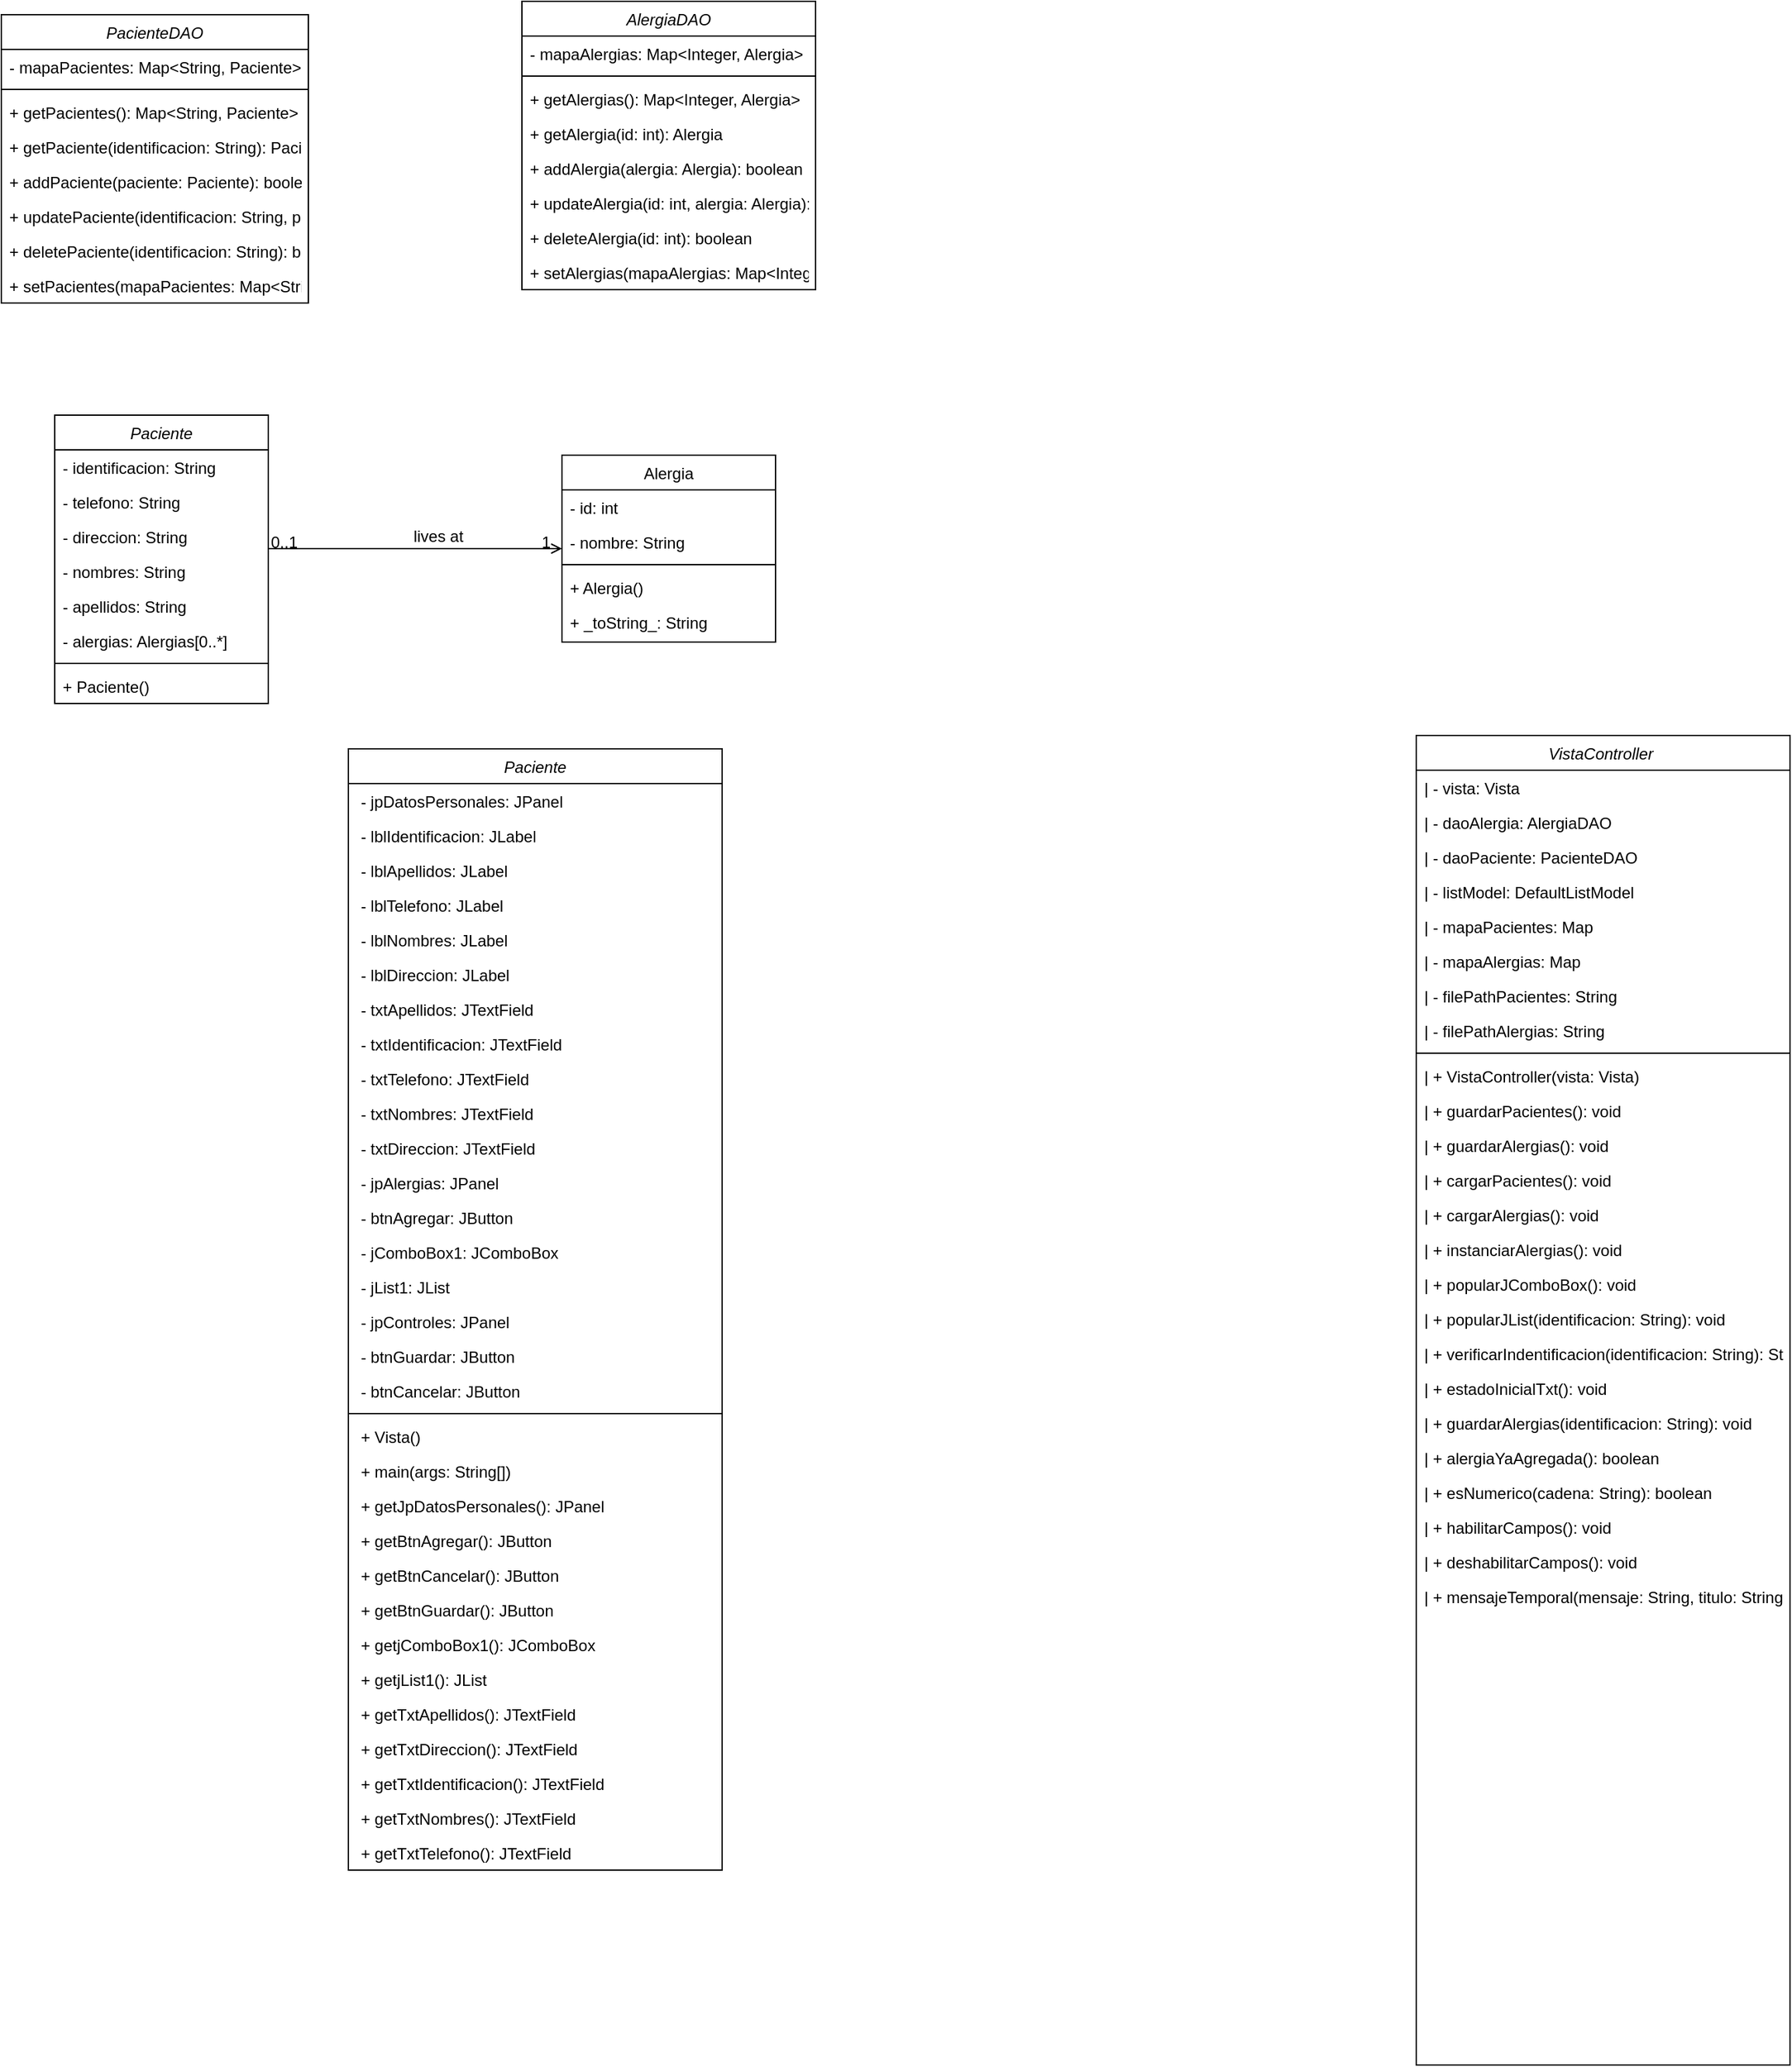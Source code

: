 <mxfile version="21.5.0" type="github">
  <diagram id="C5RBs43oDa-KdzZeNtuy" name="Page-1">
    <mxGraphModel dx="519" dy="454" grid="1" gridSize="10" guides="1" tooltips="1" connect="1" arrows="1" fold="1" page="1" pageScale="1" pageWidth="827" pageHeight="1169" math="0" shadow="0">
      <root>
        <mxCell id="WIyWlLk6GJQsqaUBKTNV-0" />
        <mxCell id="WIyWlLk6GJQsqaUBKTNV-1" parent="WIyWlLk6GJQsqaUBKTNV-0" />
        <mxCell id="zkfFHV4jXpPFQw0GAbJ--0" value="Paciente" style="swimlane;fontStyle=2;align=center;verticalAlign=top;childLayout=stackLayout;horizontal=1;startSize=26;horizontalStack=0;resizeParent=1;resizeLast=0;collapsible=1;marginBottom=0;rounded=0;shadow=0;strokeWidth=1;" parent="WIyWlLk6GJQsqaUBKTNV-1" vertex="1">
          <mxGeometry x="80" y="490" width="160" height="216" as="geometry">
            <mxRectangle x="230" y="140" width="160" height="26" as="alternateBounds" />
          </mxGeometry>
        </mxCell>
        <mxCell id="Fo8Hn0JsbYE0XklmhO-D-3" value="- identificacion: String" style="text;align=left;verticalAlign=top;spacingLeft=4;spacingRight=4;overflow=hidden;rotatable=0;points=[[0,0.5],[1,0.5]];portConstraint=eastwest;" vertex="1" parent="zkfFHV4jXpPFQw0GAbJ--0">
          <mxGeometry y="26" width="160" height="26" as="geometry" />
        </mxCell>
        <mxCell id="Fo8Hn0JsbYE0XklmhO-D-2" value="- telefono: String" style="text;align=left;verticalAlign=top;spacingLeft=4;spacingRight=4;overflow=hidden;rotatable=0;points=[[0,0.5],[1,0.5]];portConstraint=eastwest;" vertex="1" parent="zkfFHV4jXpPFQw0GAbJ--0">
          <mxGeometry y="52" width="160" height="26" as="geometry" />
        </mxCell>
        <mxCell id="Fo8Hn0JsbYE0XklmhO-D-1" value="- direccion: String" style="text;align=left;verticalAlign=top;spacingLeft=4;spacingRight=4;overflow=hidden;rotatable=0;points=[[0,0.5],[1,0.5]];portConstraint=eastwest;" vertex="1" parent="zkfFHV4jXpPFQw0GAbJ--0">
          <mxGeometry y="78" width="160" height="26" as="geometry" />
        </mxCell>
        <mxCell id="zkfFHV4jXpPFQw0GAbJ--1" value="- nombres: String" style="text;align=left;verticalAlign=top;spacingLeft=4;spacingRight=4;overflow=hidden;rotatable=0;points=[[0,0.5],[1,0.5]];portConstraint=eastwest;" parent="zkfFHV4jXpPFQw0GAbJ--0" vertex="1">
          <mxGeometry y="104" width="160" height="26" as="geometry" />
        </mxCell>
        <mxCell id="Fo8Hn0JsbYE0XklmhO-D-0" value="- apellidos: String" style="text;align=left;verticalAlign=top;spacingLeft=4;spacingRight=4;overflow=hidden;rotatable=0;points=[[0,0.5],[1,0.5]];portConstraint=eastwest;" vertex="1" parent="zkfFHV4jXpPFQw0GAbJ--0">
          <mxGeometry y="130" width="160" height="26" as="geometry" />
        </mxCell>
        <mxCell id="Fo8Hn0JsbYE0XklmhO-D-7" value="- alergias: Alergias[0..*]" style="text;align=left;verticalAlign=top;spacingLeft=4;spacingRight=4;overflow=hidden;rotatable=0;points=[[0,0.5],[1,0.5]];portConstraint=eastwest;" vertex="1" parent="zkfFHV4jXpPFQw0GAbJ--0">
          <mxGeometry y="156" width="160" height="26" as="geometry" />
        </mxCell>
        <mxCell id="zkfFHV4jXpPFQw0GAbJ--4" value="" style="line;html=1;strokeWidth=1;align=left;verticalAlign=middle;spacingTop=-1;spacingLeft=3;spacingRight=3;rotatable=0;labelPosition=right;points=[];portConstraint=eastwest;" parent="zkfFHV4jXpPFQw0GAbJ--0" vertex="1">
          <mxGeometry y="182" width="160" height="8" as="geometry" />
        </mxCell>
        <mxCell id="zkfFHV4jXpPFQw0GAbJ--5" value="+ Paciente()" style="text;align=left;verticalAlign=top;spacingLeft=4;spacingRight=4;overflow=hidden;rotatable=0;points=[[0,0.5],[1,0.5]];portConstraint=eastwest;" parent="zkfFHV4jXpPFQw0GAbJ--0" vertex="1">
          <mxGeometry y="190" width="160" height="26" as="geometry" />
        </mxCell>
        <mxCell id="zkfFHV4jXpPFQw0GAbJ--17" value="Alergia" style="swimlane;fontStyle=0;align=center;verticalAlign=top;childLayout=stackLayout;horizontal=1;startSize=26;horizontalStack=0;resizeParent=1;resizeLast=0;collapsible=1;marginBottom=0;rounded=0;shadow=0;strokeWidth=1;" parent="WIyWlLk6GJQsqaUBKTNV-1" vertex="1">
          <mxGeometry x="460" y="520" width="160" height="140" as="geometry">
            <mxRectangle x="550" y="140" width="160" height="26" as="alternateBounds" />
          </mxGeometry>
        </mxCell>
        <mxCell id="Fo8Hn0JsbYE0XklmhO-D-6" value="- id: int" style="text;align=left;verticalAlign=top;spacingLeft=4;spacingRight=4;overflow=hidden;rotatable=0;points=[[0,0.5],[1,0.5]];portConstraint=eastwest;" vertex="1" parent="zkfFHV4jXpPFQw0GAbJ--17">
          <mxGeometry y="26" width="160" height="26" as="geometry" />
        </mxCell>
        <mxCell id="Fo8Hn0JsbYE0XklmhO-D-5" value="- nombre: String" style="text;align=left;verticalAlign=top;spacingLeft=4;spacingRight=4;overflow=hidden;rotatable=0;points=[[0,0.5],[1,0.5]];portConstraint=eastwest;" vertex="1" parent="zkfFHV4jXpPFQw0GAbJ--17">
          <mxGeometry y="52" width="160" height="26" as="geometry" />
        </mxCell>
        <mxCell id="zkfFHV4jXpPFQw0GAbJ--23" value="" style="line;html=1;strokeWidth=1;align=left;verticalAlign=middle;spacingTop=-1;spacingLeft=3;spacingRight=3;rotatable=0;labelPosition=right;points=[];portConstraint=eastwest;" parent="zkfFHV4jXpPFQw0GAbJ--17" vertex="1">
          <mxGeometry y="78" width="160" height="8" as="geometry" />
        </mxCell>
        <mxCell id="Fo8Hn0JsbYE0XklmhO-D-10" value="+ Alergia()" style="text;align=left;verticalAlign=top;spacingLeft=4;spacingRight=4;overflow=hidden;rotatable=0;points=[[0,0.5],[1,0.5]];portConstraint=eastwest;" vertex="1" parent="zkfFHV4jXpPFQw0GAbJ--17">
          <mxGeometry y="86" width="160" height="26" as="geometry" />
        </mxCell>
        <mxCell id="Fo8Hn0JsbYE0XklmhO-D-8" value="+ _toString_: String" style="text;align=left;verticalAlign=top;spacingLeft=4;spacingRight=4;overflow=hidden;rotatable=0;points=[[0,0.5],[1,0.5]];portConstraint=eastwest;" vertex="1" parent="zkfFHV4jXpPFQw0GAbJ--17">
          <mxGeometry y="112" width="160" height="26" as="geometry" />
        </mxCell>
        <mxCell id="zkfFHV4jXpPFQw0GAbJ--26" value="" style="endArrow=open;shadow=0;strokeWidth=1;rounded=0;endFill=1;edgeStyle=elbowEdgeStyle;elbow=vertical;" parent="WIyWlLk6GJQsqaUBKTNV-1" source="zkfFHV4jXpPFQw0GAbJ--0" target="zkfFHV4jXpPFQw0GAbJ--17" edge="1">
          <mxGeometry x="0.5" y="41" relative="1" as="geometry">
            <mxPoint x="380" y="192" as="sourcePoint" />
            <mxPoint x="540" y="192" as="targetPoint" />
            <mxPoint x="-40" y="32" as="offset" />
          </mxGeometry>
        </mxCell>
        <mxCell id="zkfFHV4jXpPFQw0GAbJ--27" value="0..1" style="resizable=0;align=left;verticalAlign=bottom;labelBackgroundColor=none;fontSize=12;" parent="zkfFHV4jXpPFQw0GAbJ--26" connectable="0" vertex="1">
          <mxGeometry x="-1" relative="1" as="geometry">
            <mxPoint y="4" as="offset" />
          </mxGeometry>
        </mxCell>
        <mxCell id="zkfFHV4jXpPFQw0GAbJ--28" value="1" style="resizable=0;align=right;verticalAlign=bottom;labelBackgroundColor=none;fontSize=12;" parent="zkfFHV4jXpPFQw0GAbJ--26" connectable="0" vertex="1">
          <mxGeometry x="1" relative="1" as="geometry">
            <mxPoint x="-7" y="4" as="offset" />
          </mxGeometry>
        </mxCell>
        <mxCell id="zkfFHV4jXpPFQw0GAbJ--29" value="lives at" style="text;html=1;resizable=0;points=[];;align=center;verticalAlign=middle;labelBackgroundColor=none;rounded=0;shadow=0;strokeWidth=1;fontSize=12;" parent="zkfFHV4jXpPFQw0GAbJ--26" vertex="1" connectable="0">
          <mxGeometry x="0.5" y="49" relative="1" as="geometry">
            <mxPoint x="-38" y="40" as="offset" />
          </mxGeometry>
        </mxCell>
        <mxCell id="Fo8Hn0JsbYE0XklmhO-D-11" value="PacienteDAO" style="swimlane;fontStyle=2;align=center;verticalAlign=top;childLayout=stackLayout;horizontal=1;startSize=26;horizontalStack=0;resizeParent=1;resizeLast=0;collapsible=1;marginBottom=0;rounded=0;shadow=0;strokeWidth=1;" vertex="1" parent="WIyWlLk6GJQsqaUBKTNV-1">
          <mxGeometry x="40" y="190" width="230" height="216" as="geometry">
            <mxRectangle x="230" y="140" width="160" height="26" as="alternateBounds" />
          </mxGeometry>
        </mxCell>
        <mxCell id="Fo8Hn0JsbYE0XklmhO-D-12" value="- mapaPacientes: Map&lt;String, Paciente&gt;" style="text;align=left;verticalAlign=top;spacingLeft=4;spacingRight=4;overflow=hidden;rotatable=0;points=[[0,0.5],[1,0.5]];portConstraint=eastwest;" vertex="1" parent="Fo8Hn0JsbYE0XklmhO-D-11">
          <mxGeometry y="26" width="230" height="26" as="geometry" />
        </mxCell>
        <mxCell id="Fo8Hn0JsbYE0XklmhO-D-18" value="" style="line;html=1;strokeWidth=1;align=left;verticalAlign=middle;spacingTop=-1;spacingLeft=3;spacingRight=3;rotatable=0;labelPosition=right;points=[];portConstraint=eastwest;" vertex="1" parent="Fo8Hn0JsbYE0XklmhO-D-11">
          <mxGeometry y="52" width="230" height="8" as="geometry" />
        </mxCell>
        <mxCell id="Fo8Hn0JsbYE0XklmhO-D-41" value="+ getPacientes(): Map&lt;String, Paciente&gt;" style="text;align=left;verticalAlign=top;spacingLeft=4;spacingRight=4;overflow=hidden;rotatable=0;points=[[0,0.5],[1,0.5]];portConstraint=eastwest;" vertex="1" parent="Fo8Hn0JsbYE0XklmhO-D-11">
          <mxGeometry y="60" width="230" height="26" as="geometry" />
        </mxCell>
        <mxCell id="Fo8Hn0JsbYE0XklmhO-D-42" value="+ getPaciente(identificacion: String): Paciente" style="text;align=left;verticalAlign=top;spacingLeft=4;spacingRight=4;overflow=hidden;rotatable=0;points=[[0,0.5],[1,0.5]];portConstraint=eastwest;" vertex="1" parent="Fo8Hn0JsbYE0XklmhO-D-11">
          <mxGeometry y="86" width="230" height="26" as="geometry" />
        </mxCell>
        <mxCell id="Fo8Hn0JsbYE0XklmhO-D-40" value="+ addPaciente(paciente: Paciente): boolean" style="text;align=left;verticalAlign=top;spacingLeft=4;spacingRight=4;overflow=hidden;rotatable=0;points=[[0,0.5],[1,0.5]];portConstraint=eastwest;" vertex="1" parent="Fo8Hn0JsbYE0XklmhO-D-11">
          <mxGeometry y="112" width="230" height="26" as="geometry" />
        </mxCell>
        <mxCell id="Fo8Hn0JsbYE0XklmhO-D-39" value="+ updatePaciente(identificacion: String, paciente: Paciente): boolean" style="text;align=left;verticalAlign=top;spacingLeft=4;spacingRight=4;overflow=hidden;rotatable=0;points=[[0,0.5],[1,0.5]];portConstraint=eastwest;" vertex="1" parent="Fo8Hn0JsbYE0XklmhO-D-11">
          <mxGeometry y="138" width="230" height="26" as="geometry" />
        </mxCell>
        <mxCell id="Fo8Hn0JsbYE0XklmhO-D-38" value="+ deletePaciente(identificacion: String): boolean" style="text;align=left;verticalAlign=top;spacingLeft=4;spacingRight=4;overflow=hidden;rotatable=0;points=[[0,0.5],[1,0.5]];portConstraint=eastwest;" vertex="1" parent="Fo8Hn0JsbYE0XklmhO-D-11">
          <mxGeometry y="164" width="230" height="26" as="geometry" />
        </mxCell>
        <mxCell id="Fo8Hn0JsbYE0XklmhO-D-37" value="+ setPacientes(mapaPacientes: Map&lt;String, Paciente&gt;): void" style="text;align=left;verticalAlign=top;spacingLeft=4;spacingRight=4;overflow=hidden;rotatable=0;points=[[0,0.5],[1,0.5]];portConstraint=eastwest;" vertex="1" parent="Fo8Hn0JsbYE0XklmhO-D-11">
          <mxGeometry y="190" width="230" height="26" as="geometry" />
        </mxCell>
        <mxCell id="Fo8Hn0JsbYE0XklmhO-D-20" value="AlergiaDAO" style="swimlane;fontStyle=2;align=center;verticalAlign=top;childLayout=stackLayout;horizontal=1;startSize=26;horizontalStack=0;resizeParent=1;resizeLast=0;collapsible=1;marginBottom=0;rounded=0;shadow=0;strokeWidth=1;" vertex="1" parent="WIyWlLk6GJQsqaUBKTNV-1">
          <mxGeometry x="430" y="180" width="220" height="216" as="geometry">
            <mxRectangle x="230" y="140" width="160" height="26" as="alternateBounds" />
          </mxGeometry>
        </mxCell>
        <mxCell id="Fo8Hn0JsbYE0XklmhO-D-21" value="- mapaAlergias: Map&lt;Integer, Alergia&gt;" style="text;align=left;verticalAlign=top;spacingLeft=4;spacingRight=4;overflow=hidden;rotatable=0;points=[[0,0.5],[1,0.5]];portConstraint=eastwest;" vertex="1" parent="Fo8Hn0JsbYE0XklmhO-D-20">
          <mxGeometry y="26" width="220" height="26" as="geometry" />
        </mxCell>
        <mxCell id="Fo8Hn0JsbYE0XklmhO-D-27" value="" style="line;html=1;strokeWidth=1;align=left;verticalAlign=middle;spacingTop=-1;spacingLeft=3;spacingRight=3;rotatable=0;labelPosition=right;points=[];portConstraint=eastwest;" vertex="1" parent="Fo8Hn0JsbYE0XklmhO-D-20">
          <mxGeometry y="52" width="220" height="8" as="geometry" />
        </mxCell>
        <mxCell id="Fo8Hn0JsbYE0XklmhO-D-29" value="+ getAlergias(): Map&lt;Integer, Alergia&gt;" style="text;align=left;verticalAlign=top;spacingLeft=4;spacingRight=4;overflow=hidden;rotatable=0;points=[[0,0.5],[1,0.5]];portConstraint=eastwest;" vertex="1" parent="Fo8Hn0JsbYE0XklmhO-D-20">
          <mxGeometry y="60" width="220" height="26" as="geometry" />
        </mxCell>
        <mxCell id="Fo8Hn0JsbYE0XklmhO-D-30" value="+ getAlergia(id: int): Alergia" style="text;align=left;verticalAlign=top;spacingLeft=4;spacingRight=4;overflow=hidden;rotatable=0;points=[[0,0.5],[1,0.5]];portConstraint=eastwest;" vertex="1" parent="Fo8Hn0JsbYE0XklmhO-D-20">
          <mxGeometry y="86" width="220" height="26" as="geometry" />
        </mxCell>
        <mxCell id="Fo8Hn0JsbYE0XklmhO-D-31" value="+ addAlergia(alergia: Alergia): boolean" style="text;align=left;verticalAlign=top;spacingLeft=4;spacingRight=4;overflow=hidden;rotatable=0;points=[[0,0.5],[1,0.5]];portConstraint=eastwest;" vertex="1" parent="Fo8Hn0JsbYE0XklmhO-D-20">
          <mxGeometry y="112" width="220" height="26" as="geometry" />
        </mxCell>
        <mxCell id="Fo8Hn0JsbYE0XklmhO-D-32" value="+ updateAlergia(id: int, alergia: Alergia): boolean" style="text;align=left;verticalAlign=top;spacingLeft=4;spacingRight=4;overflow=hidden;rotatable=0;points=[[0,0.5],[1,0.5]];portConstraint=eastwest;" vertex="1" parent="Fo8Hn0JsbYE0XklmhO-D-20">
          <mxGeometry y="138" width="220" height="26" as="geometry" />
        </mxCell>
        <mxCell id="Fo8Hn0JsbYE0XklmhO-D-33" value="+ deleteAlergia(id: int): boolean" style="text;align=left;verticalAlign=top;spacingLeft=4;spacingRight=4;overflow=hidden;rotatable=0;points=[[0,0.5],[1,0.5]];portConstraint=eastwest;" vertex="1" parent="Fo8Hn0JsbYE0XklmhO-D-20">
          <mxGeometry y="164" width="220" height="26" as="geometry" />
        </mxCell>
        <mxCell id="Fo8Hn0JsbYE0XklmhO-D-34" value="+ setAlergias(mapaAlergias: Map&lt;Integer, Alergia&gt;): void" style="text;align=left;verticalAlign=top;spacingLeft=4;spacingRight=4;overflow=hidden;rotatable=0;points=[[0,0.5],[1,0.5]];portConstraint=eastwest;" vertex="1" parent="Fo8Hn0JsbYE0XklmhO-D-20">
          <mxGeometry y="190" width="220" height="26" as="geometry" />
        </mxCell>
        <mxCell id="Fo8Hn0JsbYE0XklmhO-D-44" value="Paciente" style="swimlane;fontStyle=2;align=center;verticalAlign=top;childLayout=stackLayout;horizontal=1;startSize=26;horizontalStack=0;resizeParent=1;resizeLast=0;collapsible=1;marginBottom=0;rounded=0;shadow=0;strokeWidth=1;" vertex="1" parent="WIyWlLk6GJQsqaUBKTNV-1">
          <mxGeometry x="300" y="740" width="280" height="840" as="geometry">
            <mxRectangle x="230" y="140" width="160" height="26" as="alternateBounds" />
          </mxGeometry>
        </mxCell>
        <mxCell id="Fo8Hn0JsbYE0XklmhO-D-45" value=" - jpDatosPersonales: JPanel" style="text;align=left;verticalAlign=top;spacingLeft=4;spacingRight=4;overflow=hidden;rotatable=0;points=[[0,0.5],[1,0.5]];portConstraint=eastwest;" vertex="1" parent="Fo8Hn0JsbYE0XklmhO-D-44">
          <mxGeometry y="26" width="280" height="26" as="geometry" />
        </mxCell>
        <mxCell id="Fo8Hn0JsbYE0XklmhO-D-46" value=" - lblIdentificacion: JLabel" style="text;align=left;verticalAlign=top;spacingLeft=4;spacingRight=4;overflow=hidden;rotatable=0;points=[[0,0.5],[1,0.5]];portConstraint=eastwest;" vertex="1" parent="Fo8Hn0JsbYE0XklmhO-D-44">
          <mxGeometry y="52" width="280" height="26" as="geometry" />
        </mxCell>
        <mxCell id="Fo8Hn0JsbYE0XklmhO-D-47" value=" - lblApellidos: JLabel " style="text;align=left;verticalAlign=top;spacingLeft=4;spacingRight=4;overflow=hidden;rotatable=0;points=[[0,0.5],[1,0.5]];portConstraint=eastwest;" vertex="1" parent="Fo8Hn0JsbYE0XklmhO-D-44">
          <mxGeometry y="78" width="280" height="26" as="geometry" />
        </mxCell>
        <mxCell id="Fo8Hn0JsbYE0XklmhO-D-48" value=" - lblTelefono: JLabel " style="text;align=left;verticalAlign=top;spacingLeft=4;spacingRight=4;overflow=hidden;rotatable=0;points=[[0,0.5],[1,0.5]];portConstraint=eastwest;" vertex="1" parent="Fo8Hn0JsbYE0XklmhO-D-44">
          <mxGeometry y="104" width="280" height="26" as="geometry" />
        </mxCell>
        <mxCell id="Fo8Hn0JsbYE0XklmhO-D-49" value=" - lblNombres: JLabel " style="text;align=left;verticalAlign=top;spacingLeft=4;spacingRight=4;overflow=hidden;rotatable=0;points=[[0,0.5],[1,0.5]];portConstraint=eastwest;" vertex="1" parent="Fo8Hn0JsbYE0XklmhO-D-44">
          <mxGeometry y="130" width="280" height="26" as="geometry" />
        </mxCell>
        <mxCell id="Fo8Hn0JsbYE0XklmhO-D-50" value=" - lblDireccion: JLabel " style="text;align=left;verticalAlign=top;spacingLeft=4;spacingRight=4;overflow=hidden;rotatable=0;points=[[0,0.5],[1,0.5]];portConstraint=eastwest;" vertex="1" parent="Fo8Hn0JsbYE0XklmhO-D-44">
          <mxGeometry y="156" width="280" height="26" as="geometry" />
        </mxCell>
        <mxCell id="Fo8Hn0JsbYE0XklmhO-D-58" value=" - txtApellidos: JTextField" style="text;align=left;verticalAlign=top;spacingLeft=4;spacingRight=4;overflow=hidden;rotatable=0;points=[[0,0.5],[1,0.5]];portConstraint=eastwest;" vertex="1" parent="Fo8Hn0JsbYE0XklmhO-D-44">
          <mxGeometry y="182" width="280" height="26" as="geometry" />
        </mxCell>
        <mxCell id="Fo8Hn0JsbYE0XklmhO-D-57" value=" - txtIdentificacion: JTextField" style="text;align=left;verticalAlign=top;spacingLeft=4;spacingRight=4;overflow=hidden;rotatable=0;points=[[0,0.5],[1,0.5]];portConstraint=eastwest;" vertex="1" parent="Fo8Hn0JsbYE0XklmhO-D-44">
          <mxGeometry y="208" width="280" height="26" as="geometry" />
        </mxCell>
        <mxCell id="Fo8Hn0JsbYE0XklmhO-D-56" value=" - txtTelefono: JTextField " style="text;align=left;verticalAlign=top;spacingLeft=4;spacingRight=4;overflow=hidden;rotatable=0;points=[[0,0.5],[1,0.5]];portConstraint=eastwest;" vertex="1" parent="Fo8Hn0JsbYE0XklmhO-D-44">
          <mxGeometry y="234" width="280" height="26" as="geometry" />
        </mxCell>
        <mxCell id="Fo8Hn0JsbYE0XklmhO-D-55" value=" - txtNombres: JTextField " style="text;align=left;verticalAlign=top;spacingLeft=4;spacingRight=4;overflow=hidden;rotatable=0;points=[[0,0.5],[1,0.5]];portConstraint=eastwest;" vertex="1" parent="Fo8Hn0JsbYE0XklmhO-D-44">
          <mxGeometry y="260" width="280" height="26" as="geometry" />
        </mxCell>
        <mxCell id="Fo8Hn0JsbYE0XklmhO-D-54" value=" - txtDireccion: JTextField" style="text;align=left;verticalAlign=top;spacingLeft=4;spacingRight=4;overflow=hidden;rotatable=0;points=[[0,0.5],[1,0.5]];portConstraint=eastwest;" vertex="1" parent="Fo8Hn0JsbYE0XklmhO-D-44">
          <mxGeometry y="286" width="280" height="26" as="geometry" />
        </mxCell>
        <mxCell id="Fo8Hn0JsbYE0XklmhO-D-53" value=" - jpAlergias: JPanel " style="text;align=left;verticalAlign=top;spacingLeft=4;spacingRight=4;overflow=hidden;rotatable=0;points=[[0,0.5],[1,0.5]];portConstraint=eastwest;" vertex="1" parent="Fo8Hn0JsbYE0XklmhO-D-44">
          <mxGeometry y="312" width="280" height="26" as="geometry" />
        </mxCell>
        <mxCell id="Fo8Hn0JsbYE0XklmhO-D-82" value=" - btnAgregar: JButton " style="text;align=left;verticalAlign=top;spacingLeft=4;spacingRight=4;overflow=hidden;rotatable=0;points=[[0,0.5],[1,0.5]];portConstraint=eastwest;" vertex="1" parent="Fo8Hn0JsbYE0XklmhO-D-44">
          <mxGeometry y="338" width="280" height="26" as="geometry" />
        </mxCell>
        <mxCell id="Fo8Hn0JsbYE0XklmhO-D-81" value=" - jComboBox1: JComboBox " style="text;align=left;verticalAlign=top;spacingLeft=4;spacingRight=4;overflow=hidden;rotatable=0;points=[[0,0.5],[1,0.5]];portConstraint=eastwest;" vertex="1" parent="Fo8Hn0JsbYE0XklmhO-D-44">
          <mxGeometry y="364" width="280" height="26" as="geometry" />
        </mxCell>
        <mxCell id="Fo8Hn0JsbYE0XklmhO-D-80" value=" - jList1: JList " style="text;align=left;verticalAlign=top;spacingLeft=4;spacingRight=4;overflow=hidden;rotatable=0;points=[[0,0.5],[1,0.5]];portConstraint=eastwest;" vertex="1" parent="Fo8Hn0JsbYE0XklmhO-D-44">
          <mxGeometry y="390" width="280" height="26" as="geometry" />
        </mxCell>
        <mxCell id="Fo8Hn0JsbYE0XklmhO-D-79" value=" - jpControles: JPanel " style="text;align=left;verticalAlign=top;spacingLeft=4;spacingRight=4;overflow=hidden;rotatable=0;points=[[0,0.5],[1,0.5]];portConstraint=eastwest;" vertex="1" parent="Fo8Hn0JsbYE0XklmhO-D-44">
          <mxGeometry y="416" width="280" height="26" as="geometry" />
        </mxCell>
        <mxCell id="Fo8Hn0JsbYE0XklmhO-D-78" value=" - btnGuardar: JButton " style="text;align=left;verticalAlign=top;spacingLeft=4;spacingRight=4;overflow=hidden;rotatable=0;points=[[0,0.5],[1,0.5]];portConstraint=eastwest;" vertex="1" parent="Fo8Hn0JsbYE0XklmhO-D-44">
          <mxGeometry y="442" width="280" height="26" as="geometry" />
        </mxCell>
        <mxCell id="Fo8Hn0JsbYE0XklmhO-D-77" value=" - btnCancelar: JButton " style="text;align=left;verticalAlign=top;spacingLeft=4;spacingRight=4;overflow=hidden;rotatable=0;points=[[0,0.5],[1,0.5]];portConstraint=eastwest;" vertex="1" parent="Fo8Hn0JsbYE0XklmhO-D-44">
          <mxGeometry y="468" width="280" height="26" as="geometry" />
        </mxCell>
        <mxCell id="Fo8Hn0JsbYE0XklmhO-D-51" value="" style="line;html=1;strokeWidth=1;align=left;verticalAlign=middle;spacingTop=-1;spacingLeft=3;spacingRight=3;rotatable=0;labelPosition=right;points=[];portConstraint=eastwest;" vertex="1" parent="Fo8Hn0JsbYE0XklmhO-D-44">
          <mxGeometry y="494" width="280" height="8" as="geometry" />
        </mxCell>
        <mxCell id="Fo8Hn0JsbYE0XklmhO-D-70" value=" + Vista() " style="text;align=left;verticalAlign=top;spacingLeft=4;spacingRight=4;overflow=hidden;rotatable=0;points=[[0,0.5],[1,0.5]];portConstraint=eastwest;" vertex="1" parent="Fo8Hn0JsbYE0XklmhO-D-44">
          <mxGeometry y="502" width="280" height="26" as="geometry" />
        </mxCell>
        <mxCell id="Fo8Hn0JsbYE0XklmhO-D-69" value=" + main(args: String[]) " style="text;align=left;verticalAlign=top;spacingLeft=4;spacingRight=4;overflow=hidden;rotatable=0;points=[[0,0.5],[1,0.5]];portConstraint=eastwest;" vertex="1" parent="Fo8Hn0JsbYE0XklmhO-D-44">
          <mxGeometry y="528" width="280" height="26" as="geometry" />
        </mxCell>
        <mxCell id="Fo8Hn0JsbYE0XklmhO-D-67" value=" + getJpDatosPersonales(): JPanel" style="text;align=left;verticalAlign=top;spacingLeft=4;spacingRight=4;overflow=hidden;rotatable=0;points=[[0,0.5],[1,0.5]];portConstraint=eastwest;" vertex="1" parent="Fo8Hn0JsbYE0XklmhO-D-44">
          <mxGeometry y="554" width="280" height="26" as="geometry" />
        </mxCell>
        <mxCell id="Fo8Hn0JsbYE0XklmhO-D-66" value=" + getBtnAgregar(): JButton" style="text;align=left;verticalAlign=top;spacingLeft=4;spacingRight=4;overflow=hidden;rotatable=0;points=[[0,0.5],[1,0.5]];portConstraint=eastwest;" vertex="1" parent="Fo8Hn0JsbYE0XklmhO-D-44">
          <mxGeometry y="580" width="280" height="26" as="geometry" />
        </mxCell>
        <mxCell id="Fo8Hn0JsbYE0XklmhO-D-65" value=" + getBtnCancelar(): JButton" style="text;align=left;verticalAlign=top;spacingLeft=4;spacingRight=4;overflow=hidden;rotatable=0;points=[[0,0.5],[1,0.5]];portConstraint=eastwest;" vertex="1" parent="Fo8Hn0JsbYE0XklmhO-D-44">
          <mxGeometry y="606" width="280" height="26" as="geometry" />
        </mxCell>
        <mxCell id="Fo8Hn0JsbYE0XklmhO-D-64" value=" + getBtnGuardar(): JButton" style="text;align=left;verticalAlign=top;spacingLeft=4;spacingRight=4;overflow=hidden;rotatable=0;points=[[0,0.5],[1,0.5]];portConstraint=eastwest;" vertex="1" parent="Fo8Hn0JsbYE0XklmhO-D-44">
          <mxGeometry y="632" width="280" height="26" as="geometry" />
        </mxCell>
        <mxCell id="Fo8Hn0JsbYE0XklmhO-D-63" value=" + getjComboBox1(): JComboBox" style="text;align=left;verticalAlign=top;spacingLeft=4;spacingRight=4;overflow=hidden;rotatable=0;points=[[0,0.5],[1,0.5]];portConstraint=eastwest;" vertex="1" parent="Fo8Hn0JsbYE0XklmhO-D-44">
          <mxGeometry y="658" width="280" height="26" as="geometry" />
        </mxCell>
        <mxCell id="Fo8Hn0JsbYE0XklmhO-D-62" value=" + getjList1(): JList" style="text;align=left;verticalAlign=top;spacingLeft=4;spacingRight=4;overflow=hidden;rotatable=0;points=[[0,0.5],[1,0.5]];portConstraint=eastwest;" vertex="1" parent="Fo8Hn0JsbYE0XklmhO-D-44">
          <mxGeometry y="684" width="280" height="26" as="geometry" />
        </mxCell>
        <mxCell id="Fo8Hn0JsbYE0XklmhO-D-61" value=" + getTxtApellidos(): JTextField" style="text;align=left;verticalAlign=top;spacingLeft=4;spacingRight=4;overflow=hidden;rotatable=0;points=[[0,0.5],[1,0.5]];portConstraint=eastwest;" vertex="1" parent="Fo8Hn0JsbYE0XklmhO-D-44">
          <mxGeometry y="710" width="280" height="26" as="geometry" />
        </mxCell>
        <mxCell id="Fo8Hn0JsbYE0XklmhO-D-60" value=" + getTxtDireccion(): JTextField" style="text;align=left;verticalAlign=top;spacingLeft=4;spacingRight=4;overflow=hidden;rotatable=0;points=[[0,0.5],[1,0.5]];portConstraint=eastwest;" vertex="1" parent="Fo8Hn0JsbYE0XklmhO-D-44">
          <mxGeometry y="736" width="280" height="26" as="geometry" />
        </mxCell>
        <mxCell id="Fo8Hn0JsbYE0XklmhO-D-59" value=" + getTxtIdentificacion(): JTextField" style="text;align=left;verticalAlign=top;spacingLeft=4;spacingRight=4;overflow=hidden;rotatable=0;points=[[0,0.5],[1,0.5]];portConstraint=eastwest;" vertex="1" parent="Fo8Hn0JsbYE0XklmhO-D-44">
          <mxGeometry y="762" width="280" height="26" as="geometry" />
        </mxCell>
        <mxCell id="Fo8Hn0JsbYE0XklmhO-D-52" value=" + getTxtNombres(): JTextField" style="text;align=left;verticalAlign=top;spacingLeft=4;spacingRight=4;overflow=hidden;rotatable=0;points=[[0,0.5],[1,0.5]];portConstraint=eastwest;" vertex="1" parent="Fo8Hn0JsbYE0XklmhO-D-44">
          <mxGeometry y="788" width="280" height="26" as="geometry" />
        </mxCell>
        <mxCell id="Fo8Hn0JsbYE0XklmhO-D-123" value=" + getTxtTelefono(): JTextField" style="text;align=left;verticalAlign=top;spacingLeft=4;spacingRight=4;overflow=hidden;rotatable=0;points=[[0,0.5],[1,0.5]];portConstraint=eastwest;" vertex="1" parent="Fo8Hn0JsbYE0XklmhO-D-44">
          <mxGeometry y="814" width="280" height="26" as="geometry" />
        </mxCell>
        <mxCell id="Fo8Hn0JsbYE0XklmhO-D-84" value="VistaController " style="swimlane;fontStyle=2;align=center;verticalAlign=top;childLayout=stackLayout;horizontal=1;startSize=26;horizontalStack=0;resizeParent=1;resizeLast=0;collapsible=1;marginBottom=0;rounded=0;shadow=0;strokeWidth=1;" vertex="1" parent="WIyWlLk6GJQsqaUBKTNV-1">
          <mxGeometry x="1100" y="730" width="280" height="996" as="geometry">
            <mxRectangle x="230" y="140" width="160" height="26" as="alternateBounds" />
          </mxGeometry>
        </mxCell>
        <mxCell id="Fo8Hn0JsbYE0XklmhO-D-85" value="| - vista: Vista" style="text;align=left;verticalAlign=top;spacingLeft=4;spacingRight=4;overflow=hidden;rotatable=0;points=[[0,0.5],[1,0.5]];portConstraint=eastwest;" vertex="1" parent="Fo8Hn0JsbYE0XklmhO-D-84">
          <mxGeometry y="26" width="280" height="26" as="geometry" />
        </mxCell>
        <mxCell id="Fo8Hn0JsbYE0XklmhO-D-86" value="| - daoAlergia: AlergiaDAO" style="text;align=left;verticalAlign=top;spacingLeft=4;spacingRight=4;overflow=hidden;rotatable=0;points=[[0,0.5],[1,0.5]];portConstraint=eastwest;" vertex="1" parent="Fo8Hn0JsbYE0XklmhO-D-84">
          <mxGeometry y="52" width="280" height="26" as="geometry" />
        </mxCell>
        <mxCell id="Fo8Hn0JsbYE0XklmhO-D-87" value="| - daoPaciente: PacienteDAO" style="text;align=left;verticalAlign=top;spacingLeft=4;spacingRight=4;overflow=hidden;rotatable=0;points=[[0,0.5],[1,0.5]];portConstraint=eastwest;" vertex="1" parent="Fo8Hn0JsbYE0XklmhO-D-84">
          <mxGeometry y="78" width="280" height="26" as="geometry" />
        </mxCell>
        <mxCell id="Fo8Hn0JsbYE0XklmhO-D-88" value="| - listModel: DefaultListModel" style="text;align=left;verticalAlign=top;spacingLeft=4;spacingRight=4;overflow=hidden;rotatable=0;points=[[0,0.5],[1,0.5]];portConstraint=eastwest;" vertex="1" parent="Fo8Hn0JsbYE0XklmhO-D-84">
          <mxGeometry y="104" width="280" height="26" as="geometry" />
        </mxCell>
        <mxCell id="Fo8Hn0JsbYE0XklmhO-D-89" value="| - mapaPacientes: Map" style="text;align=left;verticalAlign=top;spacingLeft=4;spacingRight=4;overflow=hidden;rotatable=0;points=[[0,0.5],[1,0.5]];portConstraint=eastwest;" vertex="1" parent="Fo8Hn0JsbYE0XklmhO-D-84">
          <mxGeometry y="130" width="280" height="26" as="geometry" />
        </mxCell>
        <mxCell id="Fo8Hn0JsbYE0XklmhO-D-90" value="| - mapaAlergias: Map" style="text;align=left;verticalAlign=top;spacingLeft=4;spacingRight=4;overflow=hidden;rotatable=0;points=[[0,0.5],[1,0.5]];portConstraint=eastwest;" vertex="1" parent="Fo8Hn0JsbYE0XklmhO-D-84">
          <mxGeometry y="156" width="280" height="26" as="geometry" />
        </mxCell>
        <mxCell id="Fo8Hn0JsbYE0XklmhO-D-91" value="| - filePathPacientes: String" style="text;align=left;verticalAlign=top;spacingLeft=4;spacingRight=4;overflow=hidden;rotatable=0;points=[[0,0.5],[1,0.5]];portConstraint=eastwest;" vertex="1" parent="Fo8Hn0JsbYE0XklmhO-D-84">
          <mxGeometry y="182" width="280" height="26" as="geometry" />
        </mxCell>
        <mxCell id="Fo8Hn0JsbYE0XklmhO-D-92" value="| - filePathAlergias: String" style="text;align=left;verticalAlign=top;spacingLeft=4;spacingRight=4;overflow=hidden;rotatable=0;points=[[0,0.5],[1,0.5]];portConstraint=eastwest;" vertex="1" parent="Fo8Hn0JsbYE0XklmhO-D-84">
          <mxGeometry y="208" width="280" height="26" as="geometry" />
        </mxCell>
        <mxCell id="Fo8Hn0JsbYE0XklmhO-D-109" value="" style="line;html=1;strokeWidth=1;align=left;verticalAlign=middle;spacingTop=-1;spacingLeft=3;spacingRight=3;rotatable=0;labelPosition=right;points=[];portConstraint=eastwest;" vertex="1" parent="Fo8Hn0JsbYE0XklmhO-D-84">
          <mxGeometry y="234" width="280" height="8" as="geometry" />
        </mxCell>
        <mxCell id="Fo8Hn0JsbYE0XklmhO-D-110" value="| + VistaController(vista: Vista)" style="text;align=left;verticalAlign=top;spacingLeft=4;spacingRight=4;overflow=hidden;rotatable=0;points=[[0,0.5],[1,0.5]];portConstraint=eastwest;" vertex="1" parent="Fo8Hn0JsbYE0XklmhO-D-84">
          <mxGeometry y="242" width="280" height="26" as="geometry" />
        </mxCell>
        <mxCell id="Fo8Hn0JsbYE0XklmhO-D-111" value="| + guardarPacientes(): void" style="text;align=left;verticalAlign=top;spacingLeft=4;spacingRight=4;overflow=hidden;rotatable=0;points=[[0,0.5],[1,0.5]];portConstraint=eastwest;" vertex="1" parent="Fo8Hn0JsbYE0XklmhO-D-84">
          <mxGeometry y="268" width="280" height="26" as="geometry" />
        </mxCell>
        <mxCell id="Fo8Hn0JsbYE0XklmhO-D-112" value="| + guardarAlergias(): void" style="text;align=left;verticalAlign=top;spacingLeft=4;spacingRight=4;overflow=hidden;rotatable=0;points=[[0,0.5],[1,0.5]];portConstraint=eastwest;" vertex="1" parent="Fo8Hn0JsbYE0XklmhO-D-84">
          <mxGeometry y="294" width="280" height="26" as="geometry" />
        </mxCell>
        <mxCell id="Fo8Hn0JsbYE0XklmhO-D-113" value="| + cargarPacientes(): void" style="text;align=left;verticalAlign=top;spacingLeft=4;spacingRight=4;overflow=hidden;rotatable=0;points=[[0,0.5],[1,0.5]];portConstraint=eastwest;" vertex="1" parent="Fo8Hn0JsbYE0XklmhO-D-84">
          <mxGeometry y="320" width="280" height="26" as="geometry" />
        </mxCell>
        <mxCell id="Fo8Hn0JsbYE0XklmhO-D-114" value="| + cargarAlergias(): void" style="text;align=left;verticalAlign=top;spacingLeft=4;spacingRight=4;overflow=hidden;rotatable=0;points=[[0,0.5],[1,0.5]];portConstraint=eastwest;" vertex="1" parent="Fo8Hn0JsbYE0XklmhO-D-84">
          <mxGeometry y="346" width="280" height="26" as="geometry" />
        </mxCell>
        <mxCell id="Fo8Hn0JsbYE0XklmhO-D-115" value="| + instanciarAlergias(): void" style="text;align=left;verticalAlign=top;spacingLeft=4;spacingRight=4;overflow=hidden;rotatable=0;points=[[0,0.5],[1,0.5]];portConstraint=eastwest;" vertex="1" parent="Fo8Hn0JsbYE0XklmhO-D-84">
          <mxGeometry y="372" width="280" height="26" as="geometry" />
        </mxCell>
        <mxCell id="Fo8Hn0JsbYE0XklmhO-D-116" value="| + popularJComboBox(): void" style="text;align=left;verticalAlign=top;spacingLeft=4;spacingRight=4;overflow=hidden;rotatable=0;points=[[0,0.5],[1,0.5]];portConstraint=eastwest;" vertex="1" parent="Fo8Hn0JsbYE0XklmhO-D-84">
          <mxGeometry y="398" width="280" height="26" as="geometry" />
        </mxCell>
        <mxCell id="Fo8Hn0JsbYE0XklmhO-D-117" value="| + popularJList(identificacion: String): void" style="text;align=left;verticalAlign=top;spacingLeft=4;spacingRight=4;overflow=hidden;rotatable=0;points=[[0,0.5],[1,0.5]];portConstraint=eastwest;" vertex="1" parent="Fo8Hn0JsbYE0XklmhO-D-84">
          <mxGeometry y="424" width="280" height="26" as="geometry" />
        </mxCell>
        <mxCell id="Fo8Hn0JsbYE0XklmhO-D-118" value="| + verificarIndentificacion(identificacion: String): String" style="text;align=left;verticalAlign=top;spacingLeft=4;spacingRight=4;overflow=hidden;rotatable=0;points=[[0,0.5],[1,0.5]];portConstraint=eastwest;" vertex="1" parent="Fo8Hn0JsbYE0XklmhO-D-84">
          <mxGeometry y="450" width="280" height="26" as="geometry" />
        </mxCell>
        <mxCell id="Fo8Hn0JsbYE0XklmhO-D-119" value="| + estadoInicialTxt(): void" style="text;align=left;verticalAlign=top;spacingLeft=4;spacingRight=4;overflow=hidden;rotatable=0;points=[[0,0.5],[1,0.5]];portConstraint=eastwest;" vertex="1" parent="Fo8Hn0JsbYE0XklmhO-D-84">
          <mxGeometry y="476" width="280" height="26" as="geometry" />
        </mxCell>
        <mxCell id="Fo8Hn0JsbYE0XklmhO-D-120" value="| + guardarAlergias(identificacion: String): void" style="text;align=left;verticalAlign=top;spacingLeft=4;spacingRight=4;overflow=hidden;rotatable=0;points=[[0,0.5],[1,0.5]];portConstraint=eastwest;" vertex="1" parent="Fo8Hn0JsbYE0XklmhO-D-84">
          <mxGeometry y="502" width="280" height="26" as="geometry" />
        </mxCell>
        <mxCell id="Fo8Hn0JsbYE0XklmhO-D-121" value="| + alergiaYaAgregada(): boolean" style="text;align=left;verticalAlign=top;spacingLeft=4;spacingRight=4;overflow=hidden;rotatable=0;points=[[0,0.5],[1,0.5]];portConstraint=eastwest;" vertex="1" parent="Fo8Hn0JsbYE0XklmhO-D-84">
          <mxGeometry y="528" width="280" height="26" as="geometry" />
        </mxCell>
        <mxCell id="Fo8Hn0JsbYE0XklmhO-D-122" value="| + esNumerico(cadena: String): boolean" style="text;align=left;verticalAlign=top;spacingLeft=4;spacingRight=4;overflow=hidden;rotatable=0;points=[[0,0.5],[1,0.5]];portConstraint=eastwest;" vertex="1" parent="Fo8Hn0JsbYE0XklmhO-D-84">
          <mxGeometry y="554" width="280" height="26" as="geometry" />
        </mxCell>
        <mxCell id="Fo8Hn0JsbYE0XklmhO-D-124" value="| + habilitarCampos(): void" style="text;align=left;verticalAlign=top;spacingLeft=4;spacingRight=4;overflow=hidden;rotatable=0;points=[[0,0.5],[1,0.5]];portConstraint=eastwest;" vertex="1" parent="Fo8Hn0JsbYE0XklmhO-D-84">
          <mxGeometry y="580" width="280" height="26" as="geometry" />
        </mxCell>
        <mxCell id="Fo8Hn0JsbYE0XklmhO-D-125" value="| + deshabilitarCampos(): void" style="text;align=left;verticalAlign=top;spacingLeft=4;spacingRight=4;overflow=hidden;rotatable=0;points=[[0,0.5],[1,0.5]];portConstraint=eastwest;" vertex="1" parent="Fo8Hn0JsbYE0XklmhO-D-84">
          <mxGeometry y="606" width="280" height="26" as="geometry" />
        </mxCell>
        <mxCell id="Fo8Hn0JsbYE0XklmhO-D-126" value="| + mensajeTemporal(mensaje: String, titulo: String, milisegundos: int): void" style="text;align=left;verticalAlign=top;spacingLeft=4;spacingRight=4;overflow=hidden;rotatable=0;points=[[0,0.5],[1,0.5]];portConstraint=eastwest;" vertex="1" parent="Fo8Hn0JsbYE0XklmhO-D-84">
          <mxGeometry y="632" width="280" height="26" as="geometry" />
        </mxCell>
      </root>
    </mxGraphModel>
  </diagram>
</mxfile>
